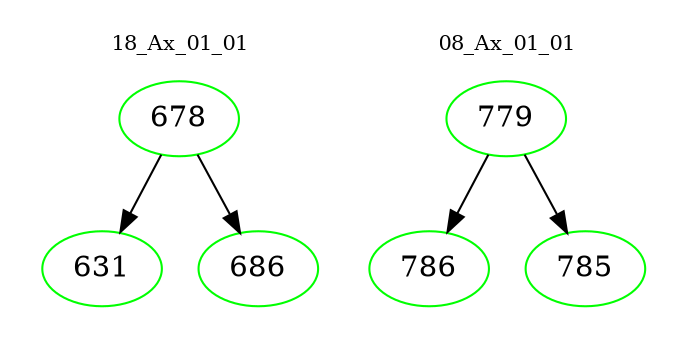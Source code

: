 digraph{
subgraph cluster_0 {
color = white
label = "18_Ax_01_01";
fontsize=10;
T0_678 [label="678", color="green"]
T0_678 -> T0_631 [color="black"]
T0_631 [label="631", color="green"]
T0_678 -> T0_686 [color="black"]
T0_686 [label="686", color="green"]
}
subgraph cluster_1 {
color = white
label = "08_Ax_01_01";
fontsize=10;
T1_779 [label="779", color="green"]
T1_779 -> T1_786 [color="black"]
T1_786 [label="786", color="green"]
T1_779 -> T1_785 [color="black"]
T1_785 [label="785", color="green"]
}
}
